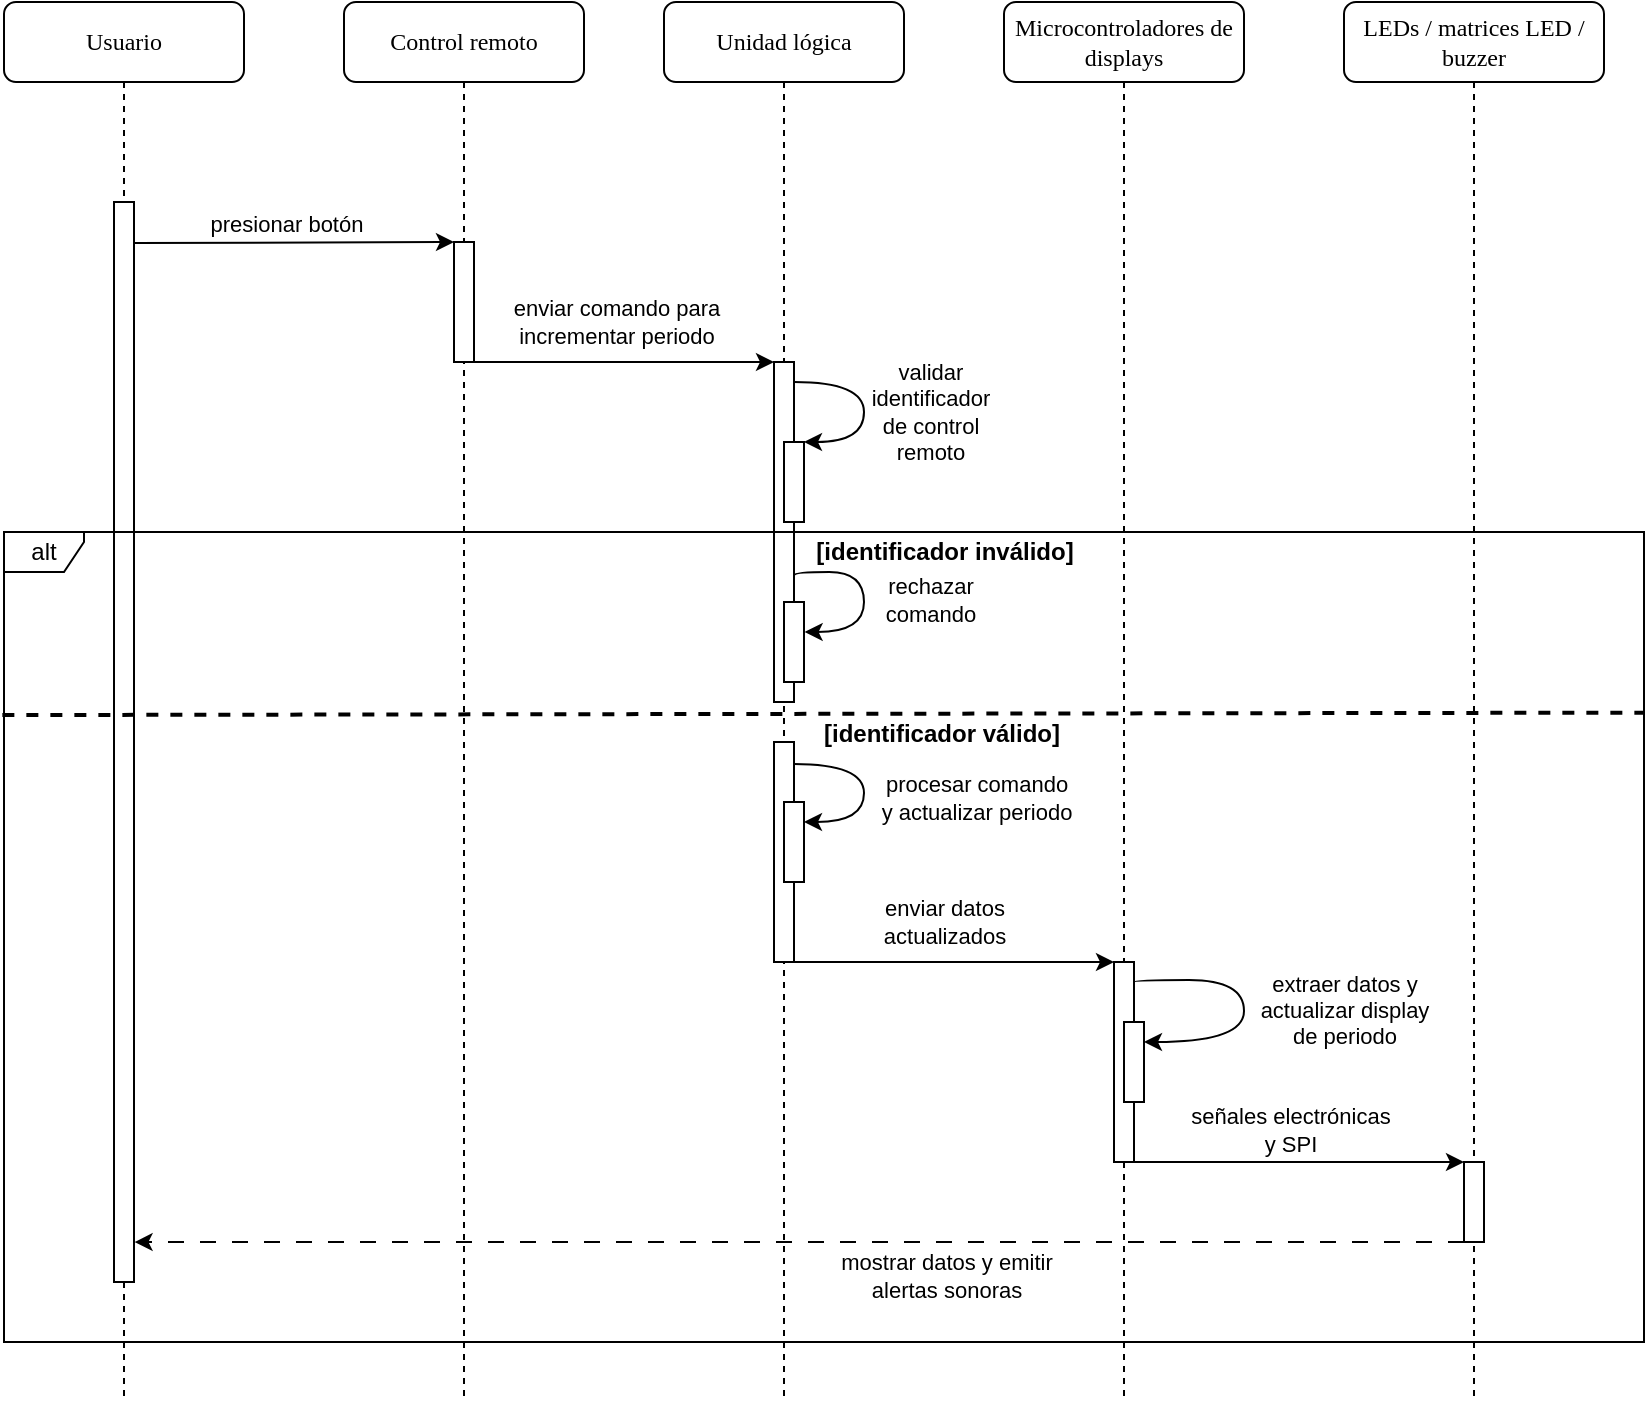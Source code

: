 <mxfile version="21.6.6" type="device">
  <diagram name="Page-1" id="qD-lG8p9jDUG-BHaQ9H3">
    <mxGraphModel dx="294" dy="173" grid="1" gridSize="10" guides="1" tooltips="1" connect="1" arrows="1" fold="1" page="1" pageScale="1" pageWidth="850" pageHeight="1100" math="0" shadow="0">
      <root>
        <mxCell id="0" />
        <mxCell id="1" parent="0" />
        <mxCell id="2" value="Control remoto" style="shape=umlLifeline;perimeter=lifelinePerimeter;whiteSpace=wrap;html=1;container=1;collapsible=0;recursiveResize=0;outlineConnect=0;rounded=1;shadow=0;comic=0;labelBackgroundColor=none;strokeWidth=1;fontFamily=Verdana;fontSize=12;align=center;" parent="1" vertex="1">
          <mxGeometry x="240" y="110" width="120" height="700" as="geometry" />
        </mxCell>
        <mxCell id="3" value="" style="rounded=0;whiteSpace=wrap;html=1;" parent="2" vertex="1">
          <mxGeometry x="55" y="120" width="10" height="60" as="geometry" />
        </mxCell>
        <mxCell id="4" value="Unidad lógica" style="shape=umlLifeline;perimeter=lifelinePerimeter;whiteSpace=wrap;html=1;container=1;collapsible=0;recursiveResize=0;outlineConnect=0;rounded=1;shadow=0;comic=0;labelBackgroundColor=none;strokeWidth=1;fontFamily=Verdana;fontSize=12;align=center;" parent="1" vertex="1">
          <mxGeometry x="400" y="110" width="120" height="700" as="geometry" />
        </mxCell>
        <mxCell id="5" value="" style="rounded=0;whiteSpace=wrap;html=1;" parent="4" vertex="1">
          <mxGeometry x="55" y="370" width="10" height="110" as="geometry" />
        </mxCell>
        <mxCell id="6" value="" style="rounded=0;whiteSpace=wrap;html=1;" parent="4" vertex="1">
          <mxGeometry x="55" y="180" width="10" height="170" as="geometry" />
        </mxCell>
        <mxCell id="7" value="" style="endArrow=classic;html=1;rounded=0;exitX=1.03;exitY=0.151;exitDx=0;exitDy=0;edgeStyle=orthogonalEdgeStyle;curved=1;entryX=1;entryY=0;entryDx=0;entryDy=0;exitPerimeter=0;" parent="4" target="9" edge="1">
          <mxGeometry width="50" height="50" relative="1" as="geometry">
            <mxPoint x="65.13" y="190.0" as="sourcePoint" />
            <mxPoint x="65.0" y="226.18" as="targetPoint" />
            <Array as="points">
              <mxPoint x="100" y="190" />
              <mxPoint x="100" y="220" />
            </Array>
          </mxGeometry>
        </mxCell>
        <mxCell id="8" value="validar &lt;br&gt;identificador&lt;br&gt;de control&lt;br&gt;remoto" style="edgeLabel;html=1;align=center;verticalAlign=middle;resizable=0;points=[];" parent="7" vertex="1" connectable="0">
          <mxGeometry x="-0.134" y="-1" relative="1" as="geometry">
            <mxPoint x="34" y="9" as="offset" />
          </mxGeometry>
        </mxCell>
        <mxCell id="9" value="" style="rounded=0;whiteSpace=wrap;html=1;" parent="4" vertex="1">
          <mxGeometry x="60" y="220" width="10" height="40" as="geometry" />
        </mxCell>
        <mxCell id="10" value="[identificador inválido]" style="text;html=1;strokeColor=none;fillColor=none;align=center;verticalAlign=middle;whiteSpace=wrap;rounded=0;fontStyle=1" parent="4" vertex="1">
          <mxGeometry x="74.5" y="265" width="131" height="20" as="geometry" />
        </mxCell>
        <mxCell id="11" value="[identificador válido]" style="text;html=1;strokeColor=none;fillColor=none;align=center;verticalAlign=middle;whiteSpace=wrap;rounded=0;fontStyle=1" parent="4" vertex="1">
          <mxGeometry x="74.5" y="356" width="128.12" height="20" as="geometry" />
        </mxCell>
        <mxCell id="12" value="" style="rounded=0;whiteSpace=wrap;html=1;" parent="4" vertex="1">
          <mxGeometry x="60" y="300" width="10" height="40" as="geometry" />
        </mxCell>
        <mxCell id="13" value="" style="endArrow=classic;html=1;rounded=0;exitX=1.019;exitY=0.627;exitDx=0;exitDy=0;edgeStyle=orthogonalEdgeStyle;curved=1;entryX=1.032;entryY=0.375;entryDx=0;entryDy=0;entryPerimeter=0;exitPerimeter=0;" parent="4" source="6" target="12" edge="1">
          <mxGeometry width="50" height="50" relative="1" as="geometry">
            <mxPoint x="65.0" y="285" as="sourcePoint" />
            <mxPoint x="69.87" y="315" as="targetPoint" />
            <Array as="points">
              <mxPoint x="65" y="285" />
              <mxPoint x="100" y="285" />
              <mxPoint x="100" y="315" />
            </Array>
          </mxGeometry>
        </mxCell>
        <mxCell id="14" value="rechazar &lt;br&gt;comando" style="edgeLabel;html=1;align=center;verticalAlign=middle;resizable=0;points=[];" parent="13" vertex="1" connectable="0">
          <mxGeometry x="-0.134" y="-1" relative="1" as="geometry">
            <mxPoint x="34" y="9" as="offset" />
          </mxGeometry>
        </mxCell>
        <mxCell id="16" value="" style="endArrow=classic;html=1;rounded=0;edgeStyle=orthogonalEdgeStyle;curved=1;" parent="4" source="5" edge="1">
          <mxGeometry width="50" height="50" relative="1" as="geometry">
            <mxPoint x="70" y="381" as="sourcePoint" />
            <mxPoint x="70" y="410" as="targetPoint" />
            <Array as="points">
              <mxPoint x="100" y="381" />
              <mxPoint x="100" y="410" />
            </Array>
          </mxGeometry>
        </mxCell>
        <mxCell id="17" value="procesar comando&lt;br&gt;y actualizar periodo" style="edgeLabel;html=1;align=center;verticalAlign=middle;resizable=0;points=[];" parent="16" vertex="1" connectable="0">
          <mxGeometry x="-0.134" y="-1" relative="1" as="geometry">
            <mxPoint x="57" y="11" as="offset" />
          </mxGeometry>
        </mxCell>
        <mxCell id="18" value="Microcontroladores de displays" style="shape=umlLifeline;perimeter=lifelinePerimeter;whiteSpace=wrap;html=1;container=1;collapsible=0;recursiveResize=0;outlineConnect=0;rounded=1;shadow=0;comic=0;labelBackgroundColor=none;strokeWidth=1;fontFamily=Verdana;fontSize=12;align=center;size=40;" parent="1" vertex="1">
          <mxGeometry x="570" y="110" width="120" height="700" as="geometry" />
        </mxCell>
        <mxCell id="19" value="LEDs / matrices LED / buzzer" style="shape=umlLifeline;perimeter=lifelinePerimeter;whiteSpace=wrap;html=1;container=1;collapsible=0;recursiveResize=0;outlineConnect=0;rounded=1;shadow=0;comic=0;labelBackgroundColor=none;strokeWidth=1;fontFamily=Verdana;fontSize=12;align=center;" parent="1" vertex="1">
          <mxGeometry x="740" y="110" width="130" height="700" as="geometry" />
        </mxCell>
        <mxCell id="20" value="Usuario" style="shape=umlLifeline;perimeter=lifelinePerimeter;whiteSpace=wrap;html=1;container=1;collapsible=0;recursiveResize=0;outlineConnect=0;rounded=1;shadow=0;comic=0;labelBackgroundColor=none;strokeWidth=1;fontFamily=Verdana;fontSize=12;align=center;" parent="1" vertex="1">
          <mxGeometry x="70" y="110" width="120" height="700" as="geometry" />
        </mxCell>
        <mxCell id="21" value="" style="rounded=0;whiteSpace=wrap;html=1;" parent="20" vertex="1">
          <mxGeometry x="55" y="100" width="10" height="540" as="geometry" />
        </mxCell>
        <mxCell id="22" value="" style="endArrow=classic;html=1;rounded=0;exitX=1.032;exitY=0.038;exitDx=0;exitDy=0;exitPerimeter=0;entryX=0;entryY=0;entryDx=0;entryDy=0;" parent="1" source="21" target="3" edge="1">
          <mxGeometry width="50" height="50" relative="1" as="geometry">
            <mxPoint x="300" y="230" as="sourcePoint" />
            <mxPoint x="350" y="180" as="targetPoint" />
          </mxGeometry>
        </mxCell>
        <mxCell id="23" value="presionar botón" style="edgeLabel;html=1;align=center;verticalAlign=middle;resizable=0;points=[];" parent="22" vertex="1" connectable="0">
          <mxGeometry x="-0.134" y="-1" relative="1" as="geometry">
            <mxPoint x="6" y="-11" as="offset" />
          </mxGeometry>
        </mxCell>
        <mxCell id="24" value="" style="endArrow=classic;html=1;rounded=0;exitX=1;exitY=1;exitDx=0;exitDy=0;entryX=0;entryY=0;entryDx=0;entryDy=0;" parent="1" source="3" target="6" edge="1">
          <mxGeometry width="50" height="50" relative="1" as="geometry">
            <mxPoint x="320" y="290" as="sourcePoint" />
            <mxPoint x="450" y="290" as="targetPoint" />
          </mxGeometry>
        </mxCell>
        <mxCell id="25" value="enviar comando para&lt;br&gt;incrementar periodo" style="edgeLabel;html=1;align=center;verticalAlign=middle;resizable=0;points=[];" parent="24" vertex="1" connectable="0">
          <mxGeometry x="-0.134" y="-1" relative="1" as="geometry">
            <mxPoint x="6" y="-21" as="offset" />
          </mxGeometry>
        </mxCell>
        <mxCell id="26" value="alt" style="shape=umlFrame;whiteSpace=wrap;html=1;pointerEvents=0;width=40;height=20;" parent="1" vertex="1">
          <mxGeometry x="70" y="375" width="820" height="405" as="geometry" />
        </mxCell>
        <mxCell id="27" style="edgeStyle=orthogonalEdgeStyle;rounded=0;orthogonalLoop=1;jettySize=auto;html=1;exitX=1;exitY=1;exitDx=0;exitDy=0;entryX=0;entryY=0;entryDx=0;entryDy=0;" parent="1" source="29" target="37" edge="1">
          <mxGeometry relative="1" as="geometry">
            <Array as="points">
              <mxPoint x="680" y="690" />
              <mxPoint x="680" y="690" />
            </Array>
          </mxGeometry>
        </mxCell>
        <mxCell id="28" value="señales electrónicas &lt;br&gt;y SPI" style="edgeLabel;html=1;align=center;verticalAlign=middle;resizable=0;points=[];" parent="27" vertex="1" connectable="0">
          <mxGeometry x="-0.185" y="-2" relative="1" as="geometry">
            <mxPoint x="11" y="-18" as="offset" />
          </mxGeometry>
        </mxCell>
        <mxCell id="29" value="" style="rounded=0;whiteSpace=wrap;html=1;" parent="1" vertex="1">
          <mxGeometry x="625" y="590" width="10" height="100" as="geometry" />
        </mxCell>
        <mxCell id="30" style="edgeStyle=orthogonalEdgeStyle;rounded=0;orthogonalLoop=1;jettySize=auto;html=1;exitX=1;exitY=1;exitDx=0;exitDy=0;entryX=0;entryY=0;entryDx=0;entryDy=0;" parent="1" source="5" target="29" edge="1">
          <mxGeometry relative="1" as="geometry">
            <Array as="points">
              <mxPoint x="580" y="590" />
              <mxPoint x="580" y="590" />
            </Array>
          </mxGeometry>
        </mxCell>
        <mxCell id="31" value="enviar datos &lt;br&gt;actualizados" style="edgeLabel;html=1;align=center;verticalAlign=middle;resizable=0;points=[];" parent="30" vertex="1" connectable="0">
          <mxGeometry x="-0.098" relative="1" as="geometry">
            <mxPoint x="3" y="-20" as="offset" />
          </mxGeometry>
        </mxCell>
        <mxCell id="32" value="" style="rounded=0;whiteSpace=wrap;html=1;" parent="1" vertex="1">
          <mxGeometry x="630" y="620" width="10" height="40" as="geometry" />
        </mxCell>
        <mxCell id="33" value="" style="endArrow=classic;html=1;rounded=0;edgeStyle=orthogonalEdgeStyle;curved=1;entryX=1;entryY=0.25;entryDx=0;entryDy=0;" parent="1" target="32" edge="1">
          <mxGeometry width="50" height="50" relative="1" as="geometry">
            <mxPoint x="635" y="600" as="sourcePoint" />
            <mxPoint x="660" y="619" as="targetPoint" />
            <Array as="points">
              <mxPoint x="690" y="599" />
              <mxPoint x="690" y="630" />
            </Array>
          </mxGeometry>
        </mxCell>
        <mxCell id="34" value="extraer datos y &lt;br&gt;actualizar display&lt;br&gt;de periodo" style="edgeLabel;html=1;align=center;verticalAlign=middle;resizable=0;points=[];" parent="33" vertex="1" connectable="0">
          <mxGeometry x="-0.134" y="-1" relative="1" as="geometry">
            <mxPoint x="51" y="11" as="offset" />
          </mxGeometry>
        </mxCell>
        <mxCell id="35" style="edgeStyle=orthogonalEdgeStyle;rounded=0;orthogonalLoop=1;jettySize=auto;html=1;exitX=0;exitY=1;exitDx=0;exitDy=0;entryX=1.028;entryY=0.963;entryDx=0;entryDy=0;entryPerimeter=0;dashed=1;dashPattern=8 8;" parent="1" source="37" target="21" edge="1">
          <mxGeometry relative="1" as="geometry">
            <Array as="points">
              <mxPoint x="620" y="730" />
              <mxPoint x="620" y="730" />
            </Array>
          </mxGeometry>
        </mxCell>
        <mxCell id="36" value="mostrar datos y emitir &lt;br&gt;alertas sonoras" style="edgeLabel;html=1;align=center;verticalAlign=middle;resizable=0;points=[];" parent="35" vertex="1" connectable="0">
          <mxGeometry x="-0.297" relative="1" as="geometry">
            <mxPoint x="-26" y="17" as="offset" />
          </mxGeometry>
        </mxCell>
        <mxCell id="37" value="" style="rounded=0;whiteSpace=wrap;html=1;" parent="1" vertex="1">
          <mxGeometry x="800" y="690" width="10" height="40" as="geometry" />
        </mxCell>
        <mxCell id="38" value="" style="endArrow=none;dashed=1;html=1;strokeWidth=2;rounded=0;exitX=-0.001;exitY=0.226;exitDx=0;exitDy=0;exitPerimeter=0;entryX=1;entryY=0.223;entryDx=0;entryDy=0;entryPerimeter=0;" parent="1" source="26" target="26" edge="1">
          <mxGeometry width="50" height="50" relative="1" as="geometry">
            <mxPoint x="410.23" y="461.17" as="sourcePoint" />
            <mxPoint x="900" y="462" as="targetPoint" />
          </mxGeometry>
        </mxCell>
        <mxCell id="15" value="" style="rounded=0;whiteSpace=wrap;html=1;" parent="1" vertex="1">
          <mxGeometry x="460" y="510" width="10" height="40" as="geometry" />
        </mxCell>
      </root>
    </mxGraphModel>
  </diagram>
</mxfile>
